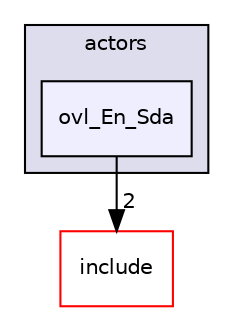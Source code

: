 digraph "src/overlays/actors/ovl_En_Sda" {
  compound=true
  node [ fontsize="10", fontname="Helvetica"];
  edge [ labelfontsize="10", labelfontname="Helvetica"];
  subgraph clusterdir_e93473484be31ce7bcb356bd643a22f8 {
    graph [ bgcolor="#ddddee", pencolor="black", label="actors" fontname="Helvetica", fontsize="10", URL="dir_e93473484be31ce7bcb356bd643a22f8.html"]
  dir_b01d1cf031fae8edd4a6405e83bb11c5 [shape=box, label="ovl_En_Sda", style="filled", fillcolor="#eeeeff", pencolor="black", URL="dir_b01d1cf031fae8edd4a6405e83bb11c5.html"];
  }
  dir_d44c64559bbebec7f509842c48db8b23 [shape=box label="include" fillcolor="white" style="filled" color="red" URL="dir_d44c64559bbebec7f509842c48db8b23.html"];
  dir_b01d1cf031fae8edd4a6405e83bb11c5->dir_d44c64559bbebec7f509842c48db8b23 [headlabel="2", labeldistance=1.5 headhref="dir_000341_000000.html"];
}
